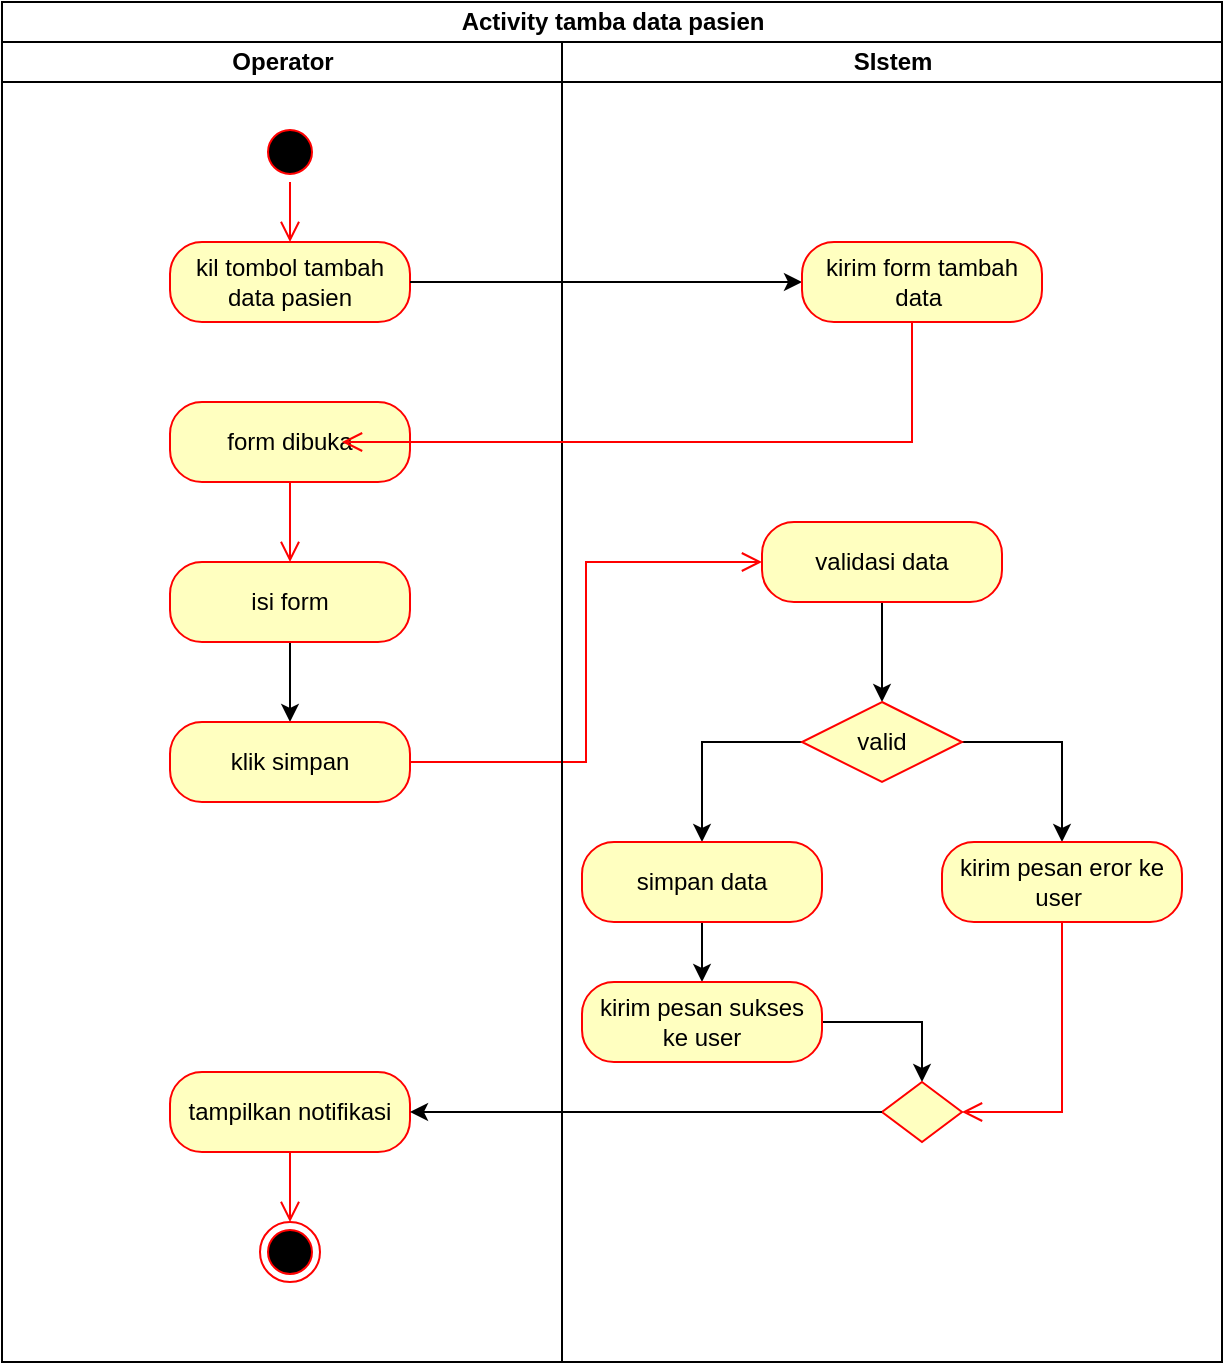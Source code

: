<mxfile version="27.2.0">
  <diagram name="Page-1" id="7HZCUNNOl2DOCeJreniK">
    <mxGraphModel dx="1744" dy="878" grid="1" gridSize="10" guides="1" tooltips="1" connect="1" arrows="1" fold="1" page="1" pageScale="1" pageWidth="850" pageHeight="1100" math="0" shadow="0">
      <root>
        <mxCell id="0" />
        <mxCell id="1" parent="0" />
        <mxCell id="mT3sd_ehjV2Jp-XYkTaU-1" value="Activity tamba data pasien" style="swimlane;childLayout=stackLayout;resizeParent=1;resizeParentMax=0;startSize=20;html=1;" vertex="1" parent="1">
          <mxGeometry x="370" y="240" width="610" height="680" as="geometry" />
        </mxCell>
        <mxCell id="mT3sd_ehjV2Jp-XYkTaU-2" value="Operator" style="swimlane;startSize=20;html=1;" vertex="1" parent="mT3sd_ehjV2Jp-XYkTaU-1">
          <mxGeometry y="20" width="280" height="660" as="geometry" />
        </mxCell>
        <mxCell id="mT3sd_ehjV2Jp-XYkTaU-3" value="" style="ellipse;html=1;shape=startState;fillColor=#000000;strokeColor=#ff0000;" vertex="1" parent="mT3sd_ehjV2Jp-XYkTaU-2">
          <mxGeometry x="129.0" y="40" width="30" height="30" as="geometry" />
        </mxCell>
        <mxCell id="mT3sd_ehjV2Jp-XYkTaU-4" value="" style="edgeStyle=orthogonalEdgeStyle;html=1;verticalAlign=bottom;endArrow=open;endSize=8;strokeColor=#ff0000;rounded=0;" edge="1" parent="mT3sd_ehjV2Jp-XYkTaU-2">
          <mxGeometry relative="1" as="geometry">
            <mxPoint x="144.0" y="100" as="targetPoint" />
            <mxPoint x="144" y="70" as="sourcePoint" />
          </mxGeometry>
        </mxCell>
        <mxCell id="mT3sd_ehjV2Jp-XYkTaU-5" value="kil tombol tambah data pasien" style="rounded=1;whiteSpace=wrap;html=1;arcSize=40;fontColor=#000000;fillColor=#ffffc0;strokeColor=#ff0000;" vertex="1" parent="mT3sd_ehjV2Jp-XYkTaU-2">
          <mxGeometry x="84.0" y="100" width="120" height="40" as="geometry" />
        </mxCell>
        <mxCell id="mT3sd_ehjV2Jp-XYkTaU-35" value="form dibuka" style="rounded=1;whiteSpace=wrap;html=1;arcSize=40;fontColor=#000000;fillColor=#ffffc0;strokeColor=#ff0000;" vertex="1" parent="mT3sd_ehjV2Jp-XYkTaU-2">
          <mxGeometry x="84" y="180" width="120" height="40" as="geometry" />
        </mxCell>
        <mxCell id="mT3sd_ehjV2Jp-XYkTaU-36" value="" style="edgeStyle=orthogonalEdgeStyle;html=1;verticalAlign=bottom;endArrow=open;endSize=8;strokeColor=#ff0000;rounded=0;entryX=0.5;entryY=0;entryDx=0;entryDy=0;" edge="1" source="mT3sd_ehjV2Jp-XYkTaU-35" parent="mT3sd_ehjV2Jp-XYkTaU-2" target="mT3sd_ehjV2Jp-XYkTaU-37">
          <mxGeometry relative="1" as="geometry">
            <mxPoint x="144" y="270" as="targetPoint" />
          </mxGeometry>
        </mxCell>
        <mxCell id="mT3sd_ehjV2Jp-XYkTaU-40" style="edgeStyle=orthogonalEdgeStyle;rounded=0;orthogonalLoop=1;jettySize=auto;html=1;exitX=0.5;exitY=1;exitDx=0;exitDy=0;entryX=0.5;entryY=0;entryDx=0;entryDy=0;" edge="1" parent="mT3sd_ehjV2Jp-XYkTaU-2" source="mT3sd_ehjV2Jp-XYkTaU-37" target="mT3sd_ehjV2Jp-XYkTaU-38">
          <mxGeometry relative="1" as="geometry" />
        </mxCell>
        <mxCell id="mT3sd_ehjV2Jp-XYkTaU-37" value="isi form" style="rounded=1;whiteSpace=wrap;html=1;arcSize=40;fontColor=#000000;fillColor=#ffffc0;strokeColor=#ff0000;" vertex="1" parent="mT3sd_ehjV2Jp-XYkTaU-2">
          <mxGeometry x="84" y="260" width="120" height="40" as="geometry" />
        </mxCell>
        <mxCell id="mT3sd_ehjV2Jp-XYkTaU-38" value="klik simpan" style="rounded=1;whiteSpace=wrap;html=1;arcSize=40;fontColor=#000000;fillColor=#ffffc0;strokeColor=#ff0000;" vertex="1" parent="mT3sd_ehjV2Jp-XYkTaU-2">
          <mxGeometry x="84" y="340" width="120" height="40" as="geometry" />
        </mxCell>
        <mxCell id="mT3sd_ehjV2Jp-XYkTaU-28" value="" style="ellipse;html=1;shape=endState;fillColor=#000000;strokeColor=#ff0000;" vertex="1" parent="mT3sd_ehjV2Jp-XYkTaU-2">
          <mxGeometry x="129.0" y="590" width="30" height="30" as="geometry" />
        </mxCell>
        <mxCell id="mT3sd_ehjV2Jp-XYkTaU-62" value="tampilkan notifikasi" style="rounded=1;whiteSpace=wrap;html=1;arcSize=40;fontColor=#000000;fillColor=#ffffc0;strokeColor=#ff0000;" vertex="1" parent="mT3sd_ehjV2Jp-XYkTaU-2">
          <mxGeometry x="84" y="515" width="120" height="40" as="geometry" />
        </mxCell>
        <mxCell id="mT3sd_ehjV2Jp-XYkTaU-63" value="" style="edgeStyle=orthogonalEdgeStyle;html=1;verticalAlign=bottom;endArrow=open;endSize=8;strokeColor=#ff0000;rounded=0;" edge="1" source="mT3sd_ehjV2Jp-XYkTaU-62" parent="mT3sd_ehjV2Jp-XYkTaU-2">
          <mxGeometry relative="1" as="geometry">
            <mxPoint x="144" y="590" as="targetPoint" />
          </mxGeometry>
        </mxCell>
        <mxCell id="mT3sd_ehjV2Jp-XYkTaU-34" style="edgeStyle=orthogonalEdgeStyle;rounded=0;orthogonalLoop=1;jettySize=auto;html=1;exitX=1;exitY=0.5;exitDx=0;exitDy=0;entryX=0;entryY=0.5;entryDx=0;entryDy=0;" edge="1" parent="mT3sd_ehjV2Jp-XYkTaU-1" source="mT3sd_ehjV2Jp-XYkTaU-5" target="mT3sd_ehjV2Jp-XYkTaU-32">
          <mxGeometry relative="1" as="geometry" />
        </mxCell>
        <mxCell id="mT3sd_ehjV2Jp-XYkTaU-39" value="" style="edgeStyle=orthogonalEdgeStyle;html=1;verticalAlign=bottom;endArrow=open;endSize=8;strokeColor=#ff0000;rounded=0;entryX=0;entryY=0.5;entryDx=0;entryDy=0;" edge="1" source="mT3sd_ehjV2Jp-XYkTaU-38" parent="mT3sd_ehjV2Jp-XYkTaU-1" target="mT3sd_ehjV2Jp-XYkTaU-42">
          <mxGeometry relative="1" as="geometry">
            <mxPoint x="235" y="460" as="targetPoint" />
          </mxGeometry>
        </mxCell>
        <mxCell id="mT3sd_ehjV2Jp-XYkTaU-20" value="SIstem" style="swimlane;startSize=20;html=1;" vertex="1" parent="mT3sd_ehjV2Jp-XYkTaU-1">
          <mxGeometry x="280" y="20" width="330" height="660" as="geometry" />
        </mxCell>
        <mxCell id="mT3sd_ehjV2Jp-XYkTaU-32" value="kirim form tambah data&amp;nbsp;" style="rounded=1;whiteSpace=wrap;html=1;arcSize=40;fontColor=#000000;fillColor=#ffffc0;strokeColor=#ff0000;" vertex="1" parent="mT3sd_ehjV2Jp-XYkTaU-20">
          <mxGeometry x="120" y="100" width="120" height="40" as="geometry" />
        </mxCell>
        <mxCell id="mT3sd_ehjV2Jp-XYkTaU-47" style="edgeStyle=orthogonalEdgeStyle;rounded=0;orthogonalLoop=1;jettySize=auto;html=1;exitX=0.5;exitY=1;exitDx=0;exitDy=0;entryX=0.5;entryY=0;entryDx=0;entryDy=0;" edge="1" parent="mT3sd_ehjV2Jp-XYkTaU-20" source="mT3sd_ehjV2Jp-XYkTaU-42" target="mT3sd_ehjV2Jp-XYkTaU-44">
          <mxGeometry relative="1" as="geometry" />
        </mxCell>
        <mxCell id="mT3sd_ehjV2Jp-XYkTaU-42" value="validasi data" style="rounded=1;whiteSpace=wrap;html=1;arcSize=40;fontColor=#000000;fillColor=#ffffc0;strokeColor=#ff0000;" vertex="1" parent="mT3sd_ehjV2Jp-XYkTaU-20">
          <mxGeometry x="100" y="240" width="120" height="40" as="geometry" />
        </mxCell>
        <mxCell id="mT3sd_ehjV2Jp-XYkTaU-53" style="edgeStyle=orthogonalEdgeStyle;rounded=0;orthogonalLoop=1;jettySize=auto;html=1;exitX=0;exitY=0.5;exitDx=0;exitDy=0;entryX=0.5;entryY=0;entryDx=0;entryDy=0;" edge="1" parent="mT3sd_ehjV2Jp-XYkTaU-20" source="mT3sd_ehjV2Jp-XYkTaU-44" target="mT3sd_ehjV2Jp-XYkTaU-48">
          <mxGeometry relative="1" as="geometry" />
        </mxCell>
        <mxCell id="mT3sd_ehjV2Jp-XYkTaU-57" style="edgeStyle=orthogonalEdgeStyle;rounded=0;orthogonalLoop=1;jettySize=auto;html=1;exitX=1;exitY=0.5;exitDx=0;exitDy=0;entryX=0.5;entryY=0;entryDx=0;entryDy=0;" edge="1" parent="mT3sd_ehjV2Jp-XYkTaU-20" source="mT3sd_ehjV2Jp-XYkTaU-44" target="mT3sd_ehjV2Jp-XYkTaU-50">
          <mxGeometry relative="1" as="geometry" />
        </mxCell>
        <mxCell id="mT3sd_ehjV2Jp-XYkTaU-44" value="valid" style="rhombus;whiteSpace=wrap;html=1;fontColor=#000000;fillColor=#ffffc0;strokeColor=#ff0000;" vertex="1" parent="mT3sd_ehjV2Jp-XYkTaU-20">
          <mxGeometry x="120" y="330" width="80" height="40" as="geometry" />
        </mxCell>
        <mxCell id="mT3sd_ehjV2Jp-XYkTaU-33" value="" style="edgeStyle=elbowEdgeStyle;html=1;verticalAlign=bottom;endArrow=open;endSize=8;strokeColor=#ff0000;rounded=0;entryX=1;entryY=0.5;entryDx=0;entryDy=0;" edge="1" parent="mT3sd_ehjV2Jp-XYkTaU-20">
          <mxGeometry relative="1" as="geometry">
            <mxPoint x="-110" y="200" as="targetPoint" />
            <mxPoint x="175" y="140" as="sourcePoint" />
            <Array as="points">
              <mxPoint x="175" y="150" />
            </Array>
          </mxGeometry>
        </mxCell>
        <mxCell id="mT3sd_ehjV2Jp-XYkTaU-50" value="kirim pesan eror ke user&amp;nbsp;" style="rounded=1;whiteSpace=wrap;html=1;arcSize=40;fontColor=#000000;fillColor=#ffffc0;strokeColor=#ff0000;" vertex="1" parent="mT3sd_ehjV2Jp-XYkTaU-20">
          <mxGeometry x="190" y="400" width="120" height="40" as="geometry" />
        </mxCell>
        <mxCell id="mT3sd_ehjV2Jp-XYkTaU-51" value="" style="edgeStyle=orthogonalEdgeStyle;html=1;verticalAlign=bottom;endArrow=open;endSize=8;strokeColor=#ff0000;rounded=0;entryX=1;entryY=0.5;entryDx=0;entryDy=0;" edge="1" source="mT3sd_ehjV2Jp-XYkTaU-50" parent="mT3sd_ehjV2Jp-XYkTaU-20" target="mT3sd_ehjV2Jp-XYkTaU-58">
          <mxGeometry relative="1" as="geometry">
            <mxPoint x="250" y="500" as="targetPoint" />
          </mxGeometry>
        </mxCell>
        <mxCell id="mT3sd_ehjV2Jp-XYkTaU-54" style="edgeStyle=orthogonalEdgeStyle;rounded=0;orthogonalLoop=1;jettySize=auto;html=1;exitX=0.5;exitY=1;exitDx=0;exitDy=0;entryX=0.5;entryY=0;entryDx=0;entryDy=0;" edge="1" parent="mT3sd_ehjV2Jp-XYkTaU-20" source="mT3sd_ehjV2Jp-XYkTaU-48" target="mT3sd_ehjV2Jp-XYkTaU-52">
          <mxGeometry relative="1" as="geometry" />
        </mxCell>
        <mxCell id="mT3sd_ehjV2Jp-XYkTaU-48" value="simpan data" style="rounded=1;whiteSpace=wrap;html=1;arcSize=40;fontColor=#000000;fillColor=#ffffc0;strokeColor=#ff0000;" vertex="1" parent="mT3sd_ehjV2Jp-XYkTaU-20">
          <mxGeometry x="10" y="400" width="120" height="40" as="geometry" />
        </mxCell>
        <mxCell id="mT3sd_ehjV2Jp-XYkTaU-66" style="edgeStyle=orthogonalEdgeStyle;rounded=0;orthogonalLoop=1;jettySize=auto;html=1;exitX=1;exitY=0.5;exitDx=0;exitDy=0;entryX=0.5;entryY=0;entryDx=0;entryDy=0;" edge="1" parent="mT3sd_ehjV2Jp-XYkTaU-20" source="mT3sd_ehjV2Jp-XYkTaU-52" target="mT3sd_ehjV2Jp-XYkTaU-58">
          <mxGeometry relative="1" as="geometry" />
        </mxCell>
        <mxCell id="mT3sd_ehjV2Jp-XYkTaU-52" value="kirim pesan sukses ke user" style="rounded=1;whiteSpace=wrap;html=1;arcSize=40;fontColor=#000000;fillColor=#ffffc0;strokeColor=#ff0000;" vertex="1" parent="mT3sd_ehjV2Jp-XYkTaU-20">
          <mxGeometry x="10" y="470" width="120" height="40" as="geometry" />
        </mxCell>
        <mxCell id="mT3sd_ehjV2Jp-XYkTaU-58" value="" style="rhombus;whiteSpace=wrap;html=1;fontColor=#000000;fillColor=#ffffc0;strokeColor=#ff0000;" vertex="1" parent="mT3sd_ehjV2Jp-XYkTaU-20">
          <mxGeometry x="160" y="520" width="40" height="30" as="geometry" />
        </mxCell>
        <mxCell id="mT3sd_ehjV2Jp-XYkTaU-67" style="edgeStyle=orthogonalEdgeStyle;rounded=0;orthogonalLoop=1;jettySize=auto;html=1;exitX=0;exitY=0.5;exitDx=0;exitDy=0;entryX=1;entryY=0.5;entryDx=0;entryDy=0;" edge="1" parent="mT3sd_ehjV2Jp-XYkTaU-1" source="mT3sd_ehjV2Jp-XYkTaU-58" target="mT3sd_ehjV2Jp-XYkTaU-62">
          <mxGeometry relative="1" as="geometry" />
        </mxCell>
      </root>
    </mxGraphModel>
  </diagram>
</mxfile>
